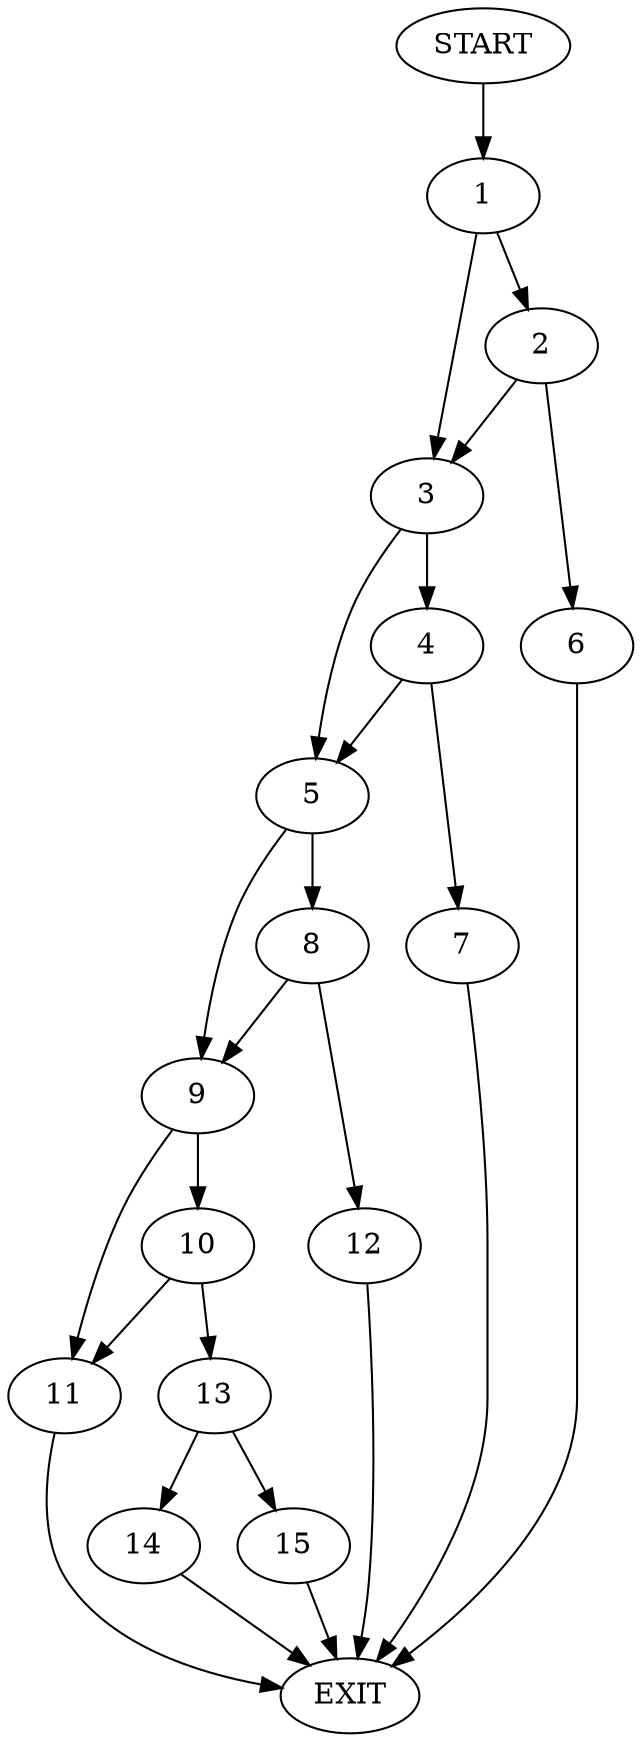 digraph {
0 [label="START"]
16 [label="EXIT"]
0 -> 1
1 -> 2
1 -> 3
3 -> 4
3 -> 5
2 -> 3
2 -> 6
6 -> 16
4 -> 7
4 -> 5
5 -> 8
5 -> 9
7 -> 16
9 -> 10
9 -> 11
8 -> 12
8 -> 9
12 -> 16
11 -> 16
10 -> 13
10 -> 11
13 -> 14
13 -> 15
14 -> 16
15 -> 16
}
